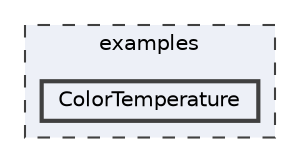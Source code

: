 digraph "/home/runner/work/FastLED/FastLED/examples/ColorTemperature"
{
 // INTERACTIVE_SVG=YES
 // LATEX_PDF_SIZE
  bgcolor="transparent";
  edge [fontname=Helvetica,fontsize=10,labelfontname=Helvetica,labelfontsize=10];
  node [fontname=Helvetica,fontsize=10,shape=box,height=0.2,width=0.4];
  compound=true
  subgraph clusterdir_d28a4824dc47e487b107a5db32ef43c4 {
    graph [ bgcolor="#edf0f7", pencolor="grey25", label="examples", fontname=Helvetica,fontsize=10 style="filled,dashed", URL="dir_d28a4824dc47e487b107a5db32ef43c4.html",tooltip=""]
  dir_f14b3bf61e57ddcd04abb3082cceefb6 [label="ColorTemperature", fillcolor="#edf0f7", color="grey25", style="filled,bold", URL="dir_f14b3bf61e57ddcd04abb3082cceefb6.html",tooltip=""];
  }
}
